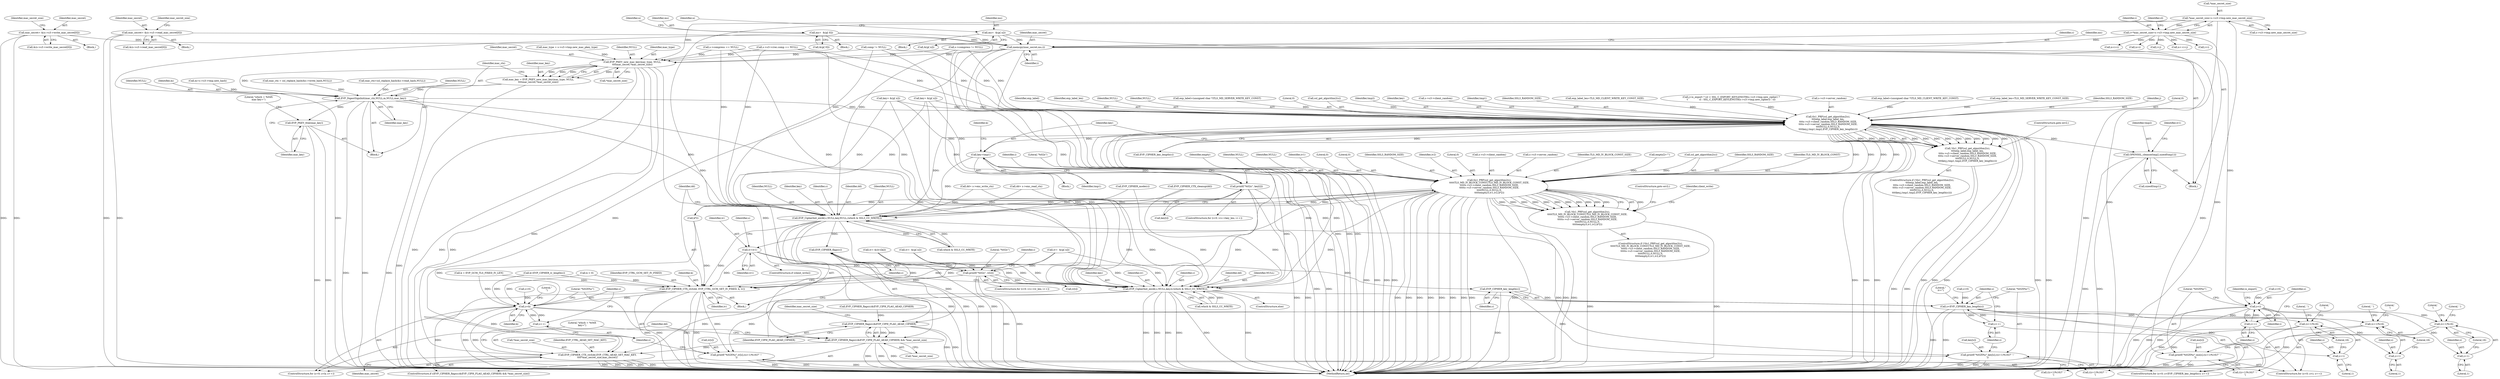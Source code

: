 digraph "0_openssl_34628967f1e65dc8f34e000f0f5518e21afbfc7b_0@API" {
"1000754" [label="(Call,memcpy(mac_secret,ms,i))"];
"1000554" [label="(Call,mac_secret= &(s->s3->write_mac_secret[0]))"];
"1000429" [label="(Call,mac_secret= &(s->s3->read_mac_secret[0]))"];
"1000648" [label="(Call,ms=  &(p[ 0]))"];
"1000697" [label="(Call,ms=  &(p[ n]))"];
"1000585" [label="(Call,i=*mac_secret_size=s->s3->tmp.new_mac_secret_size)"];
"1000587" [label="(Call,*mac_secret_size=s->s3->tmp.new_mac_secret_size)"];
"1000767" [label="(Call,EVP_PKEY_new_mac_key(mac_type, NULL,\n\t\t\t\tmac_secret,*mac_secret_size))"];
"1000765" [label="(Call,mac_key = EVP_PKEY_new_mac_key(mac_type, NULL,\n\t\t\t\tmac_secret,*mac_secret_size))"];
"1000773" [label="(Call,EVP_DigestSignInit(mac_ctx,NULL,m,NULL,mac_key))"];
"1000779" [label="(Call,EVP_PKEY_free(mac_key))"];
"1000813" [label="(Call,tls1_PRF(ssl_get_algorithm2(s),\n\t\t\t\texp_label,exp_label_len,\n\t\t\t\ts->s3->client_random,SSL3_RANDOM_SIZE,\n\t\t\t\ts->s3->server_random,SSL3_RANDOM_SIZE,\n\t\t\t\tNULL,0,NULL,0,\n\t\t\t\tkey,j,tmp1,tmp2,EVP_CIPHER_key_length(c)))"];
"1000812" [label="(Call,!tls1_PRF(ssl_get_algorithm2(s),\n\t\t\t\texp_label,exp_label_len,\n\t\t\t\ts->s3->client_random,SSL3_RANDOM_SIZE,\n\t\t\t\ts->s3->server_random,SSL3_RANDOM_SIZE,\n\t\t\t\tNULL,0,NULL,0,\n\t\t\t\tkey,j,tmp1,tmp2,EVP_CIPHER_key_length(c)))"];
"1000841" [label="(Call,key=tmp1)"];
"1000916" [label="(Call,printf(\"%02x\", key[i]))"];
"1000949" [label="(Call,EVP_CipherInit_ex(dd,c,NULL,key,NULL,(which & SSL3_CC_WRITE)))"];
"1000958" [label="(Call,EVP_CIPHER_CTX_ctrl(dd, EVP_CTRL_GCM_SET_IV_FIXED, k, iv))"];
"1000981" [label="(Call,EVP_CIPHER_CTX_ctrl(dd,EVP_CTRL_AEAD_SET_MAC_KEY,\n\t\t\t\t*mac_secret_size,mac_secret))"];
"1001023" [label="(Call,z<k)"];
"1001026" [label="(Call,z++)"];
"1001034" [label="(Call,(z+1)%16)"];
"1001035" [label="(Call,z+1)"];
"1001028" [label="(Call,printf(\"%02X%c\",iv[z],((z+1)%16)?' ':'\n'))"];
"1000976" [label="(Call,EVP_CIPHER_flags(c))"];
"1000975" [label="(Call,EVP_CIPHER_flags(c)&EVP_CIPH_FLAG_AEAD_CIPHER)"];
"1000974" [label="(Call,(EVP_CIPHER_flags(c)&EVP_CIPH_FLAG_AEAD_CIPHER) && *mac_secret_size)"];
"1000998" [label="(Call,EVP_CIPHER_key_length(c))"];
"1000996" [label="(Call,z<EVP_CIPHER_key_length(c))"];
"1001000" [label="(Call,z++)"];
"1001008" [label="(Call,(z+1)%16)"];
"1001009" [label="(Call,z+1)"];
"1001002" [label="(Call,printf(\"%02X%c\",key[z],((z+1)%16)?' ':'\n'))"];
"1000964" [label="(Call,EVP_CipherInit_ex(dd,c,NULL,key,iv,(which & SSL3_CC_WRITE)))"];
"1000851" [label="(Call,tls1_PRF(ssl_get_algorithm2(s),\n\t\t\t\t\tTLS_MD_IV_BLOCK_CONST,TLS_MD_IV_BLOCK_CONST_SIZE,\n\t\t\t\t\ts->s3->client_random,SSL3_RANDOM_SIZE,\n\t\t\t\t\ts->s3->server_random,SSL3_RANDOM_SIZE,\n\t\t\t\t\tNULL,0,NULL,0,\n\t\t\t\t\tempty,0,iv1,iv2,k*2))"];
"1000850" [label="(Call,!tls1_PRF(ssl_get_algorithm2(s),\n\t\t\t\t\tTLS_MD_IV_BLOCK_CONST,TLS_MD_IV_BLOCK_CONST_SIZE,\n\t\t\t\t\ts->s3->client_random,SSL3_RANDOM_SIZE,\n\t\t\t\t\ts->s3->server_random,SSL3_RANDOM_SIZE,\n\t\t\t\t\tNULL,0,NULL,0,\n\t\t\t\t\tempty,0,iv1,iv2,k*2))"];
"1000882" [label="(Call,iv=iv1)"];
"1000936" [label="(Call,printf(\"%02x\", iv[i]))"];
"1001047" [label="(Call,OPENSSL_cleanse(tmp2,sizeof(tmp1)))"];
"1000790" [label="(Call,z<i)"];
"1000793" [label="(Call,z++)"];
"1000801" [label="(Call,(z+1)%16)"];
"1000802" [label="(Call,z+1)"];
"1000795" [label="(Call,printf(\"%02X%c\",ms[z],((z+1)%16)?' ':'\n'))"];
"1001008" [label="(Call,(z+1)%16)"];
"1000705" [label="(Call,i+j)"];
"1000797" [label="(Call,ms[z])"];
"1001020" [label="(Call,z=0)"];
"1000830" [label="(Identifier,NULL)"];
"1000841" [label="(Call,key=tmp1)"];
"1000810" [label="(Block,)"];
"1000868" [label="(Identifier,NULL)"];
"1000764" [label="(Block,)"];
"1001049" [label="(Call,sizeof(tmp1))"];
"1000498" [label="(Call,dd= s->enc_write_ctx)"];
"1000948" [label="(Block,)"];
"1000952" [label="(Identifier,NULL)"];
"1000585" [label="(Call,i=*mac_secret_size=s->s3->tmp.new_mac_secret_size)"];
"1000874" [label="(Identifier,iv1)"];
"1000895" [label="(Identifier,s)"];
"1000762" [label="(Identifier,c)"];
"1000769" [label="(Identifier,NULL)"];
"1000845" [label="(Call,k > 0)"];
"1000809" [label="(Identifier,is_export)"];
"1000756" [label="(Identifier,ms)"];
"1000554" [label="(Call,mac_secret= &(s->s3->write_mac_secret[0]))"];
"1001034" [label="(Call,(z+1)%16)"];
"1001033" [label="(Call,((z+1)%16)?' ':'\n')"];
"1000728" [label="(Call,exp_label=(unsigned char *)TLS_MD_SERVER_WRITE_KEY_CONST)"];
"1000659" [label="(Call,key= &(p[ n]))"];
"1000851" [label="(Call,tls1_PRF(ssl_get_algorithm2(s),\n\t\t\t\t\tTLS_MD_IV_BLOCK_CONST,TLS_MD_IV_BLOCK_CONST_SIZE,\n\t\t\t\t\ts->s3->client_random,SSL3_RANDOM_SIZE,\n\t\t\t\t\ts->s3->server_random,SSL3_RANDOM_SIZE,\n\t\t\t\t\tNULL,0,NULL,0,\n\t\t\t\t\tempty,0,iv1,iv2,k*2))"];
"1001013" [label="(Literal,' ')"];
"1001004" [label="(Call,key[z])"];
"1001037" [label="(Literal,1)"];
"1001040" [label="(Literal,'\n')"];
"1000833" [label="(Literal,0)"];
"1000980" [label="(Identifier,mac_secret_size)"];
"1000331" [label="(Call,mac_ctx=ssl_replace_hash(&s->read_hash,NULL))"];
"1000966" [label="(Identifier,c)"];
"1000964" [label="(Call,EVP_CipherInit_ex(dd,c,NULL,key,iv,(which & SSL3_CC_WRITE)))"];
"1000963" [label="(ControlStructure,else)"];
"1000814" [label="(Call,ssl_get_algorithm2(s))"];
"1000767" [label="(Call,EVP_PKEY_new_mac_key(mac_type, NULL,\n\t\t\t\tmac_secret,*mac_secret_size))"];
"1000873" [label="(Literal,0)"];
"1000794" [label="(Identifier,z)"];
"1000849" [label="(ControlStructure,if (!tls1_PRF(ssl_get_algorithm2(s),\n\t\t\t\t\tTLS_MD_IV_BLOCK_CONST,TLS_MD_IV_BLOCK_CONST_SIZE,\n\t\t\t\t\ts->s3->client_random,SSL3_RANDOM_SIZE,\n\t\t\t\t\ts->s3->server_random,SSL3_RANDOM_SIZE,\n\t\t\t\t\tNULL,0,NULL,0,\n\t\t\t\t\tempty,0,iv1,iv2,k*2)))"];
"1000905" [label="(ControlStructure,for (i=0; i<c->key_len; i++))"];
"1000787" [label="(Call,z=0)"];
"1001000" [label="(Call,z++)"];
"1000869" [label="(Literal,0)"];
"1000951" [label="(Identifier,c)"];
"1000771" [label="(Call,*mac_secret_size)"];
"1000958" [label="(Call,EVP_CIPHER_CTX_ctrl(dd, EVP_CTRL_GCM_SET_IV_FIXED, k, iv))"];
"1000768" [label="(Identifier,mac_type)"];
"1000867" [label="(Identifier,SSL3_RANDOM_SIZE)"];
"1000886" [label="(Call,iv= &(iv1[k]))"];
"1000973" [label="(ControlStructure,if ((EVP_CIPHER_flags(c)&EVP_CIPH_FLAG_AEAD_CIPHER) && *mac_secret_size))"];
"1000777" [label="(Identifier,NULL)"];
"1000875" [label="(Identifier,iv2)"];
"1000883" [label="(Identifier,iv)"];
"1000760" [label="(Call,EVP_CIPHER_flags(c)&EVP_CIPH_FLAG_AEAD_CIPHER)"];
"1000356" [label="(Call,comp != NULL)"];
"1000800" [label="(Call,((z+1)%16)?' ':'\n')"];
"1000936" [label="(Call,printf(\"%02x\", iv[i]))"];
"1000804" [label="(Literal,1)"];
"1000882" [label="(Call,iv=iv1)"];
"1000997" [label="(Identifier,z)"];
"1000837" [label="(Identifier,tmp2)"];
"1000915" [label="(Identifier,i)"];
"1001023" [label="(Call,z<k)"];
"1000871" [label="(Literal,0)"];
"1000773" [label="(Call,EVP_DigestSignInit(mac_ctx,NULL,m,NULL,mac_key))"];
"1000755" [label="(Identifier,mac_secret)"];
"1001011" [label="(Literal,1)"];
"1000834" [label="(Identifier,key)"];
"1001026" [label="(Call,z++)"];
"1001019" [label="(ControlStructure,for (z=0; z<k; z++))"];
"1000846" [label="(Identifier,k)"];
"1000635" [label="(Call,k=EVP_CIPHER_iv_length(c))"];
"1000757" [label="(Identifier,i)"];
"1000959" [label="(Identifier,dd)"];
"1000962" [label="(Identifier,iv)"];
"1000925" [label="(ControlStructure,for (i=0; i<c->iv_len; i++))"];
"1000992" [label="(ControlStructure,for (z=0; z<EVP_CIPHER_key_length(c); z++))"];
"1000649" [label="(Identifier,ms)"];
"1001016" [label="(Literal,\"\niv=\")"];
"1000790" [label="(Call,z<i)"];
"1000703" [label="(Call,n+=i+j)"];
"1001002" [label="(Call,printf(\"%02X%c\",key[z],((z+1)%16)?' ':'\n'))"];
"1000766" [label="(Identifier,mac_key)"];
"1000805" [label="(Literal,16)"];
"1000918" [label="(Call,key[i])"];
"1000917" [label="(Literal,\"%02x\")"];
"1000555" [label="(Identifier,mac_secret)"];
"1000429" [label="(Call,mac_secret= &(s->s3->read_mac_secret[0]))"];
"1000986" [label="(Identifier,mac_secret)"];
"1000440" [label="(Identifier,mac_secret_size)"];
"1000650" [label="(Call,&(p[ 0]))"];
"1000981" [label="(Call,EVP_CIPHER_CTX_ctrl(dd,EVP_CTRL_AEAD_SET_MAC_KEY,\n\t\t\t\t*mac_secret_size,mac_secret))"];
"1000982" [label="(Identifier,dd)"];
"1000818" [label="(Call,s->s3->client_random)"];
"1000770" [label="(Identifier,mac_secret)"];
"1001048" [label="(Identifier,tmp2)"];
"1001001" [label="(Identifier,z)"];
"1000774" [label="(Identifier,mac_ctx)"];
"1000813" [label="(Call,tls1_PRF(ssl_get_algorithm2(s),\n\t\t\t\texp_label,exp_label_len,\n\t\t\t\ts->s3->client_random,SSL3_RANDOM_SIZE,\n\t\t\t\ts->s3->server_random,SSL3_RANDOM_SIZE,\n\t\t\t\tNULL,0,NULL,0,\n\t\t\t\tkey,j,tmp1,tmp2,EVP_CIPHER_key_length(c)))"];
"1000430" [label="(Identifier,mac_secret)"];
"1000590" [label="(Call,s->s3->tmp.new_mac_secret_size)"];
"1000836" [label="(Identifier,tmp1)"];
"1000961" [label="(Identifier,k)"];
"1000829" [label="(Identifier,SSL3_RANDOM_SIZE)"];
"1001028" [label="(Call,printf(\"%02X%c\",iv[z],((z+1)%16)?' ':'\n'))"];
"1000998" [label="(Call,EVP_CIPHER_key_length(c))"];
"1001047" [label="(Call,OPENSSL_cleanse(tmp2,sizeof(tmp1)))"];
"1000970" [label="(Call,which & SSL3_CC_WRITE)"];
"1001014" [label="(Literal,'\n')"];
"1000708" [label="(Call,key= &(p[ n]))"];
"1000945" [label="(Call,EVP_CIPHER_mode(c))"];
"1000988" [label="(Literal,\"which = %04X\nkey=\")"];
"1001036" [label="(Identifier,z)"];
"1000779" [label="(Call,EVP_PKEY_free(mac_key))"];
"1000786" [label="(ControlStructure,for (z=0; z<i; z++))"];
"1000793" [label="(Call,z++)"];
"1000984" [label="(Call,*mac_secret_size)"];
"1000978" [label="(Identifier,EVP_CIPH_FLAG_AEAD_CIPHER)"];
"1000698" [label="(Identifier,ms)"];
"1000879" [label="(ControlStructure,goto err2;)"];
"1000843" [label="(Identifier,tmp1)"];
"1001029" [label="(Literal,\"%02X%c\")"];
"1000782" [label="(Literal,\"which = %04X\nmac key=\")"];
"1001007" [label="(Call,((z+1)%16)?' ':'\n')"];
"1000686" [label="(Call,exp_label_len=TLS_MD_CLIENT_WRITE_KEY_CONST_SIZE)"];
"1000880" [label="(ControlStructure,if (client_write))"];
"1000954" [label="(Identifier,NULL)"];
"1000601" [label="(Call,j=is_export ? (cl < SSL_C_EXPORT_KEYLENGTH(s->s3->tmp.new_cipher) ?\n\t               cl : SSL_C_EXPORT_KEYLENGTH(s->s3->tmp.new_cipher)) : cl)"];
"1000174" [label="(Call,mac_type = s->s3->tmp.new_mac_pkey_type)"];
"1001024" [label="(Identifier,z)"];
"1000881" [label="(Identifier,client_write)"];
"1000884" [label="(Identifier,iv1)"];
"1000587" [label="(Call,*mac_secret_size=s->s3->tmp.new_mac_secret_size)"];
"1001003" [label="(Literal,\"%02X%c\")"];
"1000693" [label="(Block,)"];
"1000775" [label="(Identifier,NULL)"];
"1000842" [label="(Identifier,key)"];
"1001012" [label="(Literal,16)"];
"1000955" [label="(Call,which & SSL3_CC_WRITE)"];
"1000647" [label="(Block,)"];
"1000965" [label="(Identifier,dd)"];
"1000565" [label="(Identifier,mac_secret_size)"];
"1000588" [label="(Call,*mac_secret_size)"];
"1000856" [label="(Call,s->s3->client_random)"];
"1000862" [label="(Call,s->s3->server_random)"];
"1000967" [label="(Identifier,NULL)"];
"1000776" [label="(Identifier,m)"];
"1000512" [label="(Call,s->compress != NULL)"];
"1000824" [label="(Call,s->s3->server_random)"];
"1000704" [label="(Identifier,n)"];
"1000656" [label="(Call,i+i)"];
"1001010" [label="(Identifier,z)"];
"1001052" [label="(Identifier,iv1)"];
"1000803" [label="(Identifier,z)"];
"1001038" [label="(Literal,16)"];
"1000326" [label="(Call,dd= s->enc_read_ctx)"];
"1000975" [label="(Call,EVP_CIPHER_flags(c)&EVP_CIPH_FLAG_AEAD_CIPHER)"];
"1000802" [label="(Call,z+1)"];
"1000719" [label="(Call,iv=  &(p[ n]))"];
"1000631" [label="(Call,k = EVP_GCM_TLS_FIXED_IV_LEN)"];
"1000801" [label="(Call,(z+1)%16)"];
"1000778" [label="(Identifier,mac_key)"];
"1000968" [label="(Identifier,key)"];
"1000876" [label="(Call,k*2)"];
"1000556" [label="(Call,&(s->s3->write_mac_secret[0]))"];
"1000431" [label="(Call,&(s->s3->read_mac_secret[0]))"];
"1000681" [label="(Call,exp_label=(unsigned char *)TLS_MD_CLIENT_WRITE_KEY_CONST)"];
"1000733" [label="(Call,exp_label_len=TLS_MD_SERVER_WRITE_KEY_CONST_SIZE)"];
"1000993" [label="(Call,z=0)"];
"1000807" [label="(Literal,'\n')"];
"1000697" [label="(Call,ms=  &(p[ n]))"];
"1001042" [label="(Literal,\"\n\")"];
"1000999" [label="(Identifier,c)"];
"1001068" [label="(MethodReturn,int)"];
"1000165" [label="(Call,m=s->s3->tmp.new_hash)"];
"1000976" [label="(Call,EVP_CIPHER_flags(c))"];
"1001035" [label="(Call,z+1)"];
"1000979" [label="(Call,*mac_secret_size)"];
"1000855" [label="(Identifier,TLS_MD_IV_BLOCK_CONST_SIZE)"];
"1000655" [label="(Identifier,n)"];
"1000276" [label="(Block,)"];
"1000953" [label="(Identifier,key)"];
"1000823" [label="(Identifier,SSL3_RANDOM_SIZE)"];
"1000648" [label="(Call,ms=  &(p[ 0]))"];
"1001027" [label="(Identifier,z)"];
"1000850" [label="(Call,!tls1_PRF(ssl_get_algorithm2(s),\n\t\t\t\t\tTLS_MD_IV_BLOCK_CONST,TLS_MD_IV_BLOCK_CONST_SIZE,\n\t\t\t\t\ts->s3->client_random,SSL3_RANDOM_SIZE,\n\t\t\t\t\ts->s3->server_random,SSL3_RANDOM_SIZE,\n\t\t\t\t\tNULL,0,NULL,0,\n\t\t\t\t\tempty,0,iv1,iv2,k*2))"];
"1001039" [label="(Literal,' ')"];
"1000949" [label="(Call,EVP_CipherInit_ex(dd,c,NULL,key,NULL,(which & SSL3_CC_WRITE)))"];
"1000586" [label="(Identifier,i)"];
"1000835" [label="(Identifier,j)"];
"1000113" [label="(Call,empty[]=\"\")"];
"1000937" [label="(Literal,\"%02x\")"];
"1000598" [label="(Identifier,cl)"];
"1000831" [label="(Literal,0)"];
"1001025" [label="(Identifier,k)"];
"1000852" [label="(Call,ssl_get_algorithm2(s))"];
"1000861" [label="(Identifier,SSL3_RANDOM_SIZE)"];
"1000854" [label="(Identifier,TLS_MD_IV_BLOCK_CONST)"];
"1000111" [label="(Block,)"];
"1000448" [label="(Block,)"];
"1000938" [label="(Call,iv[i])"];
"1000654" [label="(Call,n=i+i)"];
"1000960" [label="(Identifier,EVP_CTRL_GCM_SET_IV_FIXED)"];
"1000996" [label="(Call,z<EVP_CIPHER_key_length(c))"];
"1000527" [label="(Call,s->compress == NULL)"];
"1000838" [label="(Call,EVP_CIPHER_key_length(c))"];
"1000795" [label="(Call,printf(\"%02X%c\",ms[z],((z+1)%16)?' ':'\n'))"];
"1000754" [label="(Call,memcpy(mac_secret,ms,i))"];
"1000765" [label="(Call,mac_key = EVP_PKEY_new_mac_key(mac_type, NULL,\n\t\t\t\tmac_secret,*mac_secret_size))"];
"1000983" [label="(Identifier,EVP_CTRL_AEAD_SET_MAC_KEY)"];
"1001009" [label="(Call,z+1)"];
"1000969" [label="(Identifier,iv)"];
"1000796" [label="(Literal,\"%02X%c\")"];
"1000780" [label="(Identifier,mac_key)"];
"1000811" [label="(ControlStructure,if (!tls1_PRF(ssl_get_algorithm2(s),\n\t\t\t\texp_label,exp_label_len,\n\t\t\t\ts->s3->client_random,SSL3_RANDOM_SIZE,\n\t\t\t\ts->s3->server_random,SSL3_RANDOM_SIZE,\n\t\t\t\tNULL,0,NULL,0,\n\t\t\t\tkey,j,tmp1,tmp2,EVP_CIPHER_key_length(c))))"];
"1000916" [label="(Call,printf(\"%02x\", key[i]))"];
"1001030" [label="(Call,iv[z])"];
"1000816" [label="(Identifier,exp_label)"];
"1000792" [label="(Identifier,i)"];
"1000503" [label="(Call,mac_ctx = ssl_replace_hash(&s->write_hash,NULL))"];
"1000977" [label="(Identifier,c)"];
"1000670" [label="(Call,iv=  &(p[ n]))"];
"1000817" [label="(Identifier,exp_label_len)"];
"1000840" [label="(ControlStructure,goto err2;)"];
"1000402" [label="(Call,s->s3->rrec.comp == NULL)"];
"1000574" [label="(Call,EVP_CIPHER_CTX_cleanup(dd))"];
"1000872" [label="(Identifier,empty)"];
"1000950" [label="(Identifier,dd)"];
"1000694" [label="(Call,n=i)"];
"1000791" [label="(Identifier,z)"];
"1000935" [label="(Identifier,i)"];
"1000699" [label="(Call,&(p[ n]))"];
"1000812" [label="(Call,!tls1_PRF(ssl_get_algorithm2(s),\n\t\t\t\texp_label,exp_label_len,\n\t\t\t\ts->s3->client_random,SSL3_RANDOM_SIZE,\n\t\t\t\ts->s3->server_random,SSL3_RANDOM_SIZE,\n\t\t\t\tNULL,0,NULL,0,\n\t\t\t\tkey,j,tmp1,tmp2,EVP_CIPHER_key_length(c)))"];
"1000806" [label="(Literal,' ')"];
"1000870" [label="(Identifier,NULL)"];
"1000974" [label="(Call,(EVP_CIPHER_flags(c)&EVP_CIPH_FLAG_AEAD_CIPHER) && *mac_secret_size)"];
"1000832" [label="(Identifier,NULL)"];
"1000754" -> "1000111"  [label="AST: "];
"1000754" -> "1000757"  [label="CFG: "];
"1000755" -> "1000754"  [label="AST: "];
"1000756" -> "1000754"  [label="AST: "];
"1000757" -> "1000754"  [label="AST: "];
"1000762" -> "1000754"  [label="CFG: "];
"1000754" -> "1001068"  [label="DDG: "];
"1000754" -> "1001068"  [label="DDG: "];
"1000754" -> "1001068"  [label="DDG: "];
"1000554" -> "1000754"  [label="DDG: "];
"1000429" -> "1000754"  [label="DDG: "];
"1000648" -> "1000754"  [label="DDG: "];
"1000697" -> "1000754"  [label="DDG: "];
"1000585" -> "1000754"  [label="DDG: "];
"1000754" -> "1000767"  [label="DDG: "];
"1000754" -> "1000790"  [label="DDG: "];
"1000754" -> "1000795"  [label="DDG: "];
"1000754" -> "1000981"  [label="DDG: "];
"1000554" -> "1000448"  [label="AST: "];
"1000554" -> "1000556"  [label="CFG: "];
"1000555" -> "1000554"  [label="AST: "];
"1000556" -> "1000554"  [label="AST: "];
"1000565" -> "1000554"  [label="CFG: "];
"1000554" -> "1001068"  [label="DDG: "];
"1000554" -> "1001068"  [label="DDG: "];
"1000429" -> "1000276"  [label="AST: "];
"1000429" -> "1000431"  [label="CFG: "];
"1000430" -> "1000429"  [label="AST: "];
"1000431" -> "1000429"  [label="AST: "];
"1000440" -> "1000429"  [label="CFG: "];
"1000429" -> "1001068"  [label="DDG: "];
"1000429" -> "1001068"  [label="DDG: "];
"1000648" -> "1000647"  [label="AST: "];
"1000648" -> "1000650"  [label="CFG: "];
"1000649" -> "1000648"  [label="AST: "];
"1000650" -> "1000648"  [label="AST: "];
"1000655" -> "1000648"  [label="CFG: "];
"1000648" -> "1001068"  [label="DDG: "];
"1000648" -> "1001068"  [label="DDG: "];
"1000697" -> "1000693"  [label="AST: "];
"1000697" -> "1000699"  [label="CFG: "];
"1000698" -> "1000697"  [label="AST: "];
"1000699" -> "1000697"  [label="AST: "];
"1000704" -> "1000697"  [label="CFG: "];
"1000697" -> "1001068"  [label="DDG: "];
"1000585" -> "1000111"  [label="AST: "];
"1000585" -> "1000587"  [label="CFG: "];
"1000586" -> "1000585"  [label="AST: "];
"1000587" -> "1000585"  [label="AST: "];
"1000598" -> "1000585"  [label="CFG: "];
"1000587" -> "1000585"  [label="DDG: "];
"1000585" -> "1000654"  [label="DDG: "];
"1000585" -> "1000656"  [label="DDG: "];
"1000585" -> "1000694"  [label="DDG: "];
"1000585" -> "1000703"  [label="DDG: "];
"1000585" -> "1000705"  [label="DDG: "];
"1000587" -> "1000590"  [label="CFG: "];
"1000588" -> "1000587"  [label="AST: "];
"1000590" -> "1000587"  [label="AST: "];
"1000587" -> "1001068"  [label="DDG: "];
"1000587" -> "1001068"  [label="DDG: "];
"1000587" -> "1000767"  [label="DDG: "];
"1000587" -> "1000974"  [label="DDG: "];
"1000767" -> "1000765"  [label="AST: "];
"1000767" -> "1000771"  [label="CFG: "];
"1000768" -> "1000767"  [label="AST: "];
"1000769" -> "1000767"  [label="AST: "];
"1000770" -> "1000767"  [label="AST: "];
"1000771" -> "1000767"  [label="AST: "];
"1000765" -> "1000767"  [label="CFG: "];
"1000767" -> "1001068"  [label="DDG: "];
"1000767" -> "1001068"  [label="DDG: "];
"1000767" -> "1001068"  [label="DDG: "];
"1000767" -> "1000765"  [label="DDG: "];
"1000767" -> "1000765"  [label="DDG: "];
"1000767" -> "1000765"  [label="DDG: "];
"1000767" -> "1000765"  [label="DDG: "];
"1000174" -> "1000767"  [label="DDG: "];
"1000527" -> "1000767"  [label="DDG: "];
"1000512" -> "1000767"  [label="DDG: "];
"1000356" -> "1000767"  [label="DDG: "];
"1000402" -> "1000767"  [label="DDG: "];
"1000767" -> "1000773"  [label="DDG: "];
"1000767" -> "1000974"  [label="DDG: "];
"1000767" -> "1000981"  [label="DDG: "];
"1000765" -> "1000764"  [label="AST: "];
"1000766" -> "1000765"  [label="AST: "];
"1000774" -> "1000765"  [label="CFG: "];
"1000765" -> "1001068"  [label="DDG: "];
"1000765" -> "1000773"  [label="DDG: "];
"1000773" -> "1000764"  [label="AST: "];
"1000773" -> "1000778"  [label="CFG: "];
"1000774" -> "1000773"  [label="AST: "];
"1000775" -> "1000773"  [label="AST: "];
"1000776" -> "1000773"  [label="AST: "];
"1000777" -> "1000773"  [label="AST: "];
"1000778" -> "1000773"  [label="AST: "];
"1000780" -> "1000773"  [label="CFG: "];
"1000773" -> "1001068"  [label="DDG: "];
"1000773" -> "1001068"  [label="DDG: "];
"1000773" -> "1001068"  [label="DDG: "];
"1000331" -> "1000773"  [label="DDG: "];
"1000503" -> "1000773"  [label="DDG: "];
"1000165" -> "1000773"  [label="DDG: "];
"1000773" -> "1000779"  [label="DDG: "];
"1000773" -> "1000813"  [label="DDG: "];
"1000773" -> "1000949"  [label="DDG: "];
"1000773" -> "1000964"  [label="DDG: "];
"1000779" -> "1000764"  [label="AST: "];
"1000779" -> "1000780"  [label="CFG: "];
"1000780" -> "1000779"  [label="AST: "];
"1000782" -> "1000779"  [label="CFG: "];
"1000779" -> "1001068"  [label="DDG: "];
"1000779" -> "1001068"  [label="DDG: "];
"1000813" -> "1000812"  [label="AST: "];
"1000813" -> "1000838"  [label="CFG: "];
"1000814" -> "1000813"  [label="AST: "];
"1000816" -> "1000813"  [label="AST: "];
"1000817" -> "1000813"  [label="AST: "];
"1000818" -> "1000813"  [label="AST: "];
"1000823" -> "1000813"  [label="AST: "];
"1000824" -> "1000813"  [label="AST: "];
"1000829" -> "1000813"  [label="AST: "];
"1000830" -> "1000813"  [label="AST: "];
"1000831" -> "1000813"  [label="AST: "];
"1000832" -> "1000813"  [label="AST: "];
"1000833" -> "1000813"  [label="AST: "];
"1000834" -> "1000813"  [label="AST: "];
"1000835" -> "1000813"  [label="AST: "];
"1000836" -> "1000813"  [label="AST: "];
"1000837" -> "1000813"  [label="AST: "];
"1000838" -> "1000813"  [label="AST: "];
"1000812" -> "1000813"  [label="CFG: "];
"1000813" -> "1001068"  [label="DDG: "];
"1000813" -> "1001068"  [label="DDG: "];
"1000813" -> "1001068"  [label="DDG: "];
"1000813" -> "1001068"  [label="DDG: "];
"1000813" -> "1001068"  [label="DDG: "];
"1000813" -> "1001068"  [label="DDG: "];
"1000813" -> "1001068"  [label="DDG: "];
"1000813" -> "1001068"  [label="DDG: "];
"1000813" -> "1001068"  [label="DDG: "];
"1000813" -> "1001068"  [label="DDG: "];
"1000813" -> "1001068"  [label="DDG: "];
"1000813" -> "1001068"  [label="DDG: "];
"1000813" -> "1000812"  [label="DDG: "];
"1000813" -> "1000812"  [label="DDG: "];
"1000813" -> "1000812"  [label="DDG: "];
"1000813" -> "1000812"  [label="DDG: "];
"1000813" -> "1000812"  [label="DDG: "];
"1000813" -> "1000812"  [label="DDG: "];
"1000813" -> "1000812"  [label="DDG: "];
"1000813" -> "1000812"  [label="DDG: "];
"1000813" -> "1000812"  [label="DDG: "];
"1000813" -> "1000812"  [label="DDG: "];
"1000813" -> "1000812"  [label="DDG: "];
"1000813" -> "1000812"  [label="DDG: "];
"1000813" -> "1000812"  [label="DDG: "];
"1000814" -> "1000813"  [label="DDG: "];
"1000681" -> "1000813"  [label="DDG: "];
"1000728" -> "1000813"  [label="DDG: "];
"1000733" -> "1000813"  [label="DDG: "];
"1000686" -> "1000813"  [label="DDG: "];
"1000527" -> "1000813"  [label="DDG: "];
"1000512" -> "1000813"  [label="DDG: "];
"1000356" -> "1000813"  [label="DDG: "];
"1000402" -> "1000813"  [label="DDG: "];
"1000708" -> "1000813"  [label="DDG: "];
"1000659" -> "1000813"  [label="DDG: "];
"1000601" -> "1000813"  [label="DDG: "];
"1000838" -> "1000813"  [label="DDG: "];
"1000813" -> "1000841"  [label="DDG: "];
"1000813" -> "1000851"  [label="DDG: "];
"1000813" -> "1000851"  [label="DDG: "];
"1000813" -> "1000851"  [label="DDG: "];
"1000813" -> "1000851"  [label="DDG: "];
"1000813" -> "1000949"  [label="DDG: "];
"1000813" -> "1000964"  [label="DDG: "];
"1000813" -> "1001047"  [label="DDG: "];
"1000812" -> "1000811"  [label="AST: "];
"1000840" -> "1000812"  [label="CFG: "];
"1000842" -> "1000812"  [label="CFG: "];
"1000812" -> "1001068"  [label="DDG: "];
"1000812" -> "1001068"  [label="DDG: "];
"1000841" -> "1000810"  [label="AST: "];
"1000841" -> "1000843"  [label="CFG: "];
"1000842" -> "1000841"  [label="AST: "];
"1000843" -> "1000841"  [label="AST: "];
"1000846" -> "1000841"  [label="CFG: "];
"1000841" -> "1001068"  [label="DDG: "];
"1000841" -> "1001068"  [label="DDG: "];
"1000841" -> "1000916"  [label="DDG: "];
"1000841" -> "1000949"  [label="DDG: "];
"1000841" -> "1000964"  [label="DDG: "];
"1000916" -> "1000905"  [label="AST: "];
"1000916" -> "1000918"  [label="CFG: "];
"1000917" -> "1000916"  [label="AST: "];
"1000918" -> "1000916"  [label="AST: "];
"1000915" -> "1000916"  [label="CFG: "];
"1000916" -> "1001068"  [label="DDG: "];
"1000916" -> "1001068"  [label="DDG: "];
"1000708" -> "1000916"  [label="DDG: "];
"1000659" -> "1000916"  [label="DDG: "];
"1000916" -> "1000949"  [label="DDG: "];
"1000916" -> "1000964"  [label="DDG: "];
"1000949" -> "1000948"  [label="AST: "];
"1000949" -> "1000955"  [label="CFG: "];
"1000950" -> "1000949"  [label="AST: "];
"1000951" -> "1000949"  [label="AST: "];
"1000952" -> "1000949"  [label="AST: "];
"1000953" -> "1000949"  [label="AST: "];
"1000954" -> "1000949"  [label="AST: "];
"1000955" -> "1000949"  [label="AST: "];
"1000959" -> "1000949"  [label="CFG: "];
"1000949" -> "1001068"  [label="DDG: "];
"1000949" -> "1001068"  [label="DDG: "];
"1000949" -> "1001068"  [label="DDG: "];
"1000949" -> "1001068"  [label="DDG: "];
"1000574" -> "1000949"  [label="DDG: "];
"1000498" -> "1000949"  [label="DDG: "];
"1000326" -> "1000949"  [label="DDG: "];
"1000945" -> "1000949"  [label="DDG: "];
"1000851" -> "1000949"  [label="DDG: "];
"1000527" -> "1000949"  [label="DDG: "];
"1000512" -> "1000949"  [label="DDG: "];
"1000402" -> "1000949"  [label="DDG: "];
"1000356" -> "1000949"  [label="DDG: "];
"1000708" -> "1000949"  [label="DDG: "];
"1000659" -> "1000949"  [label="DDG: "];
"1000955" -> "1000949"  [label="DDG: "];
"1000955" -> "1000949"  [label="DDG: "];
"1000949" -> "1000958"  [label="DDG: "];
"1000949" -> "1000976"  [label="DDG: "];
"1000949" -> "1001002"  [label="DDG: "];
"1000958" -> "1000948"  [label="AST: "];
"1000958" -> "1000962"  [label="CFG: "];
"1000959" -> "1000958"  [label="AST: "];
"1000960" -> "1000958"  [label="AST: "];
"1000961" -> "1000958"  [label="AST: "];
"1000962" -> "1000958"  [label="AST: "];
"1000977" -> "1000958"  [label="CFG: "];
"1000958" -> "1001068"  [label="DDG: "];
"1000958" -> "1001068"  [label="DDG: "];
"1000958" -> "1001068"  [label="DDG: "];
"1000958" -> "1001068"  [label="DDG: "];
"1000845" -> "1000958"  [label="DDG: "];
"1000876" -> "1000958"  [label="DDG: "];
"1000631" -> "1000958"  [label="DDG: "];
"1000635" -> "1000958"  [label="DDG: "];
"1000882" -> "1000958"  [label="DDG: "];
"1000936" -> "1000958"  [label="DDG: "];
"1000886" -> "1000958"  [label="DDG: "];
"1000670" -> "1000958"  [label="DDG: "];
"1000719" -> "1000958"  [label="DDG: "];
"1000958" -> "1000981"  [label="DDG: "];
"1000958" -> "1001023"  [label="DDG: "];
"1000958" -> "1001028"  [label="DDG: "];
"1000981" -> "1000973"  [label="AST: "];
"1000981" -> "1000986"  [label="CFG: "];
"1000982" -> "1000981"  [label="AST: "];
"1000983" -> "1000981"  [label="AST: "];
"1000984" -> "1000981"  [label="AST: "];
"1000986" -> "1000981"  [label="AST: "];
"1000988" -> "1000981"  [label="CFG: "];
"1000981" -> "1001068"  [label="DDG: "];
"1000981" -> "1001068"  [label="DDG: "];
"1000981" -> "1001068"  [label="DDG: "];
"1000981" -> "1001068"  [label="DDG: "];
"1000981" -> "1001068"  [label="DDG: "];
"1000964" -> "1000981"  [label="DDG: "];
"1000974" -> "1000981"  [label="DDG: "];
"1001023" -> "1001019"  [label="AST: "];
"1001023" -> "1001025"  [label="CFG: "];
"1001024" -> "1001023"  [label="AST: "];
"1001025" -> "1001023"  [label="AST: "];
"1001029" -> "1001023"  [label="CFG: "];
"1001042" -> "1001023"  [label="CFG: "];
"1001023" -> "1001068"  [label="DDG: "];
"1001023" -> "1001068"  [label="DDG: "];
"1001023" -> "1001068"  [label="DDG: "];
"1001026" -> "1001023"  [label="DDG: "];
"1001020" -> "1001023"  [label="DDG: "];
"1000845" -> "1001023"  [label="DDG: "];
"1000876" -> "1001023"  [label="DDG: "];
"1000631" -> "1001023"  [label="DDG: "];
"1000635" -> "1001023"  [label="DDG: "];
"1001023" -> "1001026"  [label="DDG: "];
"1001023" -> "1001034"  [label="DDG: "];
"1001023" -> "1001035"  [label="DDG: "];
"1001026" -> "1001019"  [label="AST: "];
"1001026" -> "1001027"  [label="CFG: "];
"1001027" -> "1001026"  [label="AST: "];
"1001024" -> "1001026"  [label="CFG: "];
"1001034" -> "1001033"  [label="AST: "];
"1001034" -> "1001038"  [label="CFG: "];
"1001035" -> "1001034"  [label="AST: "];
"1001038" -> "1001034"  [label="AST: "];
"1001039" -> "1001034"  [label="CFG: "];
"1001040" -> "1001034"  [label="CFG: "];
"1001034" -> "1001068"  [label="DDG: "];
"1001035" -> "1001037"  [label="CFG: "];
"1001036" -> "1001035"  [label="AST: "];
"1001037" -> "1001035"  [label="AST: "];
"1001038" -> "1001035"  [label="CFG: "];
"1001028" -> "1001019"  [label="AST: "];
"1001028" -> "1001033"  [label="CFG: "];
"1001029" -> "1001028"  [label="AST: "];
"1001030" -> "1001028"  [label="AST: "];
"1001033" -> "1001028"  [label="AST: "];
"1001027" -> "1001028"  [label="CFG: "];
"1001028" -> "1001068"  [label="DDG: "];
"1001028" -> "1001068"  [label="DDG: "];
"1001028" -> "1001068"  [label="DDG: "];
"1000964" -> "1001028"  [label="DDG: "];
"1000976" -> "1000975"  [label="AST: "];
"1000976" -> "1000977"  [label="CFG: "];
"1000977" -> "1000976"  [label="AST: "];
"1000978" -> "1000976"  [label="CFG: "];
"1000976" -> "1000975"  [label="DDG: "];
"1000964" -> "1000976"  [label="DDG: "];
"1000976" -> "1000998"  [label="DDG: "];
"1000975" -> "1000974"  [label="AST: "];
"1000975" -> "1000978"  [label="CFG: "];
"1000978" -> "1000975"  [label="AST: "];
"1000980" -> "1000975"  [label="CFG: "];
"1000974" -> "1000975"  [label="CFG: "];
"1000975" -> "1001068"  [label="DDG: "];
"1000975" -> "1001068"  [label="DDG: "];
"1000975" -> "1000974"  [label="DDG: "];
"1000975" -> "1000974"  [label="DDG: "];
"1000760" -> "1000975"  [label="DDG: "];
"1000974" -> "1000973"  [label="AST: "];
"1000974" -> "1000979"  [label="CFG: "];
"1000979" -> "1000974"  [label="AST: "];
"1000982" -> "1000974"  [label="CFG: "];
"1000988" -> "1000974"  [label="CFG: "];
"1000974" -> "1001068"  [label="DDG: "];
"1000974" -> "1001068"  [label="DDG: "];
"1000974" -> "1001068"  [label="DDG: "];
"1000998" -> "1000996"  [label="AST: "];
"1000998" -> "1000999"  [label="CFG: "];
"1000999" -> "1000998"  [label="AST: "];
"1000996" -> "1000998"  [label="CFG: "];
"1000998" -> "1001068"  [label="DDG: "];
"1000998" -> "1000996"  [label="DDG: "];
"1000996" -> "1000992"  [label="AST: "];
"1000997" -> "1000996"  [label="AST: "];
"1001003" -> "1000996"  [label="CFG: "];
"1001016" -> "1000996"  [label="CFG: "];
"1000996" -> "1001068"  [label="DDG: "];
"1000996" -> "1001068"  [label="DDG: "];
"1001000" -> "1000996"  [label="DDG: "];
"1000993" -> "1000996"  [label="DDG: "];
"1000996" -> "1001000"  [label="DDG: "];
"1000996" -> "1001008"  [label="DDG: "];
"1000996" -> "1001009"  [label="DDG: "];
"1001000" -> "1000992"  [label="AST: "];
"1001000" -> "1001001"  [label="CFG: "];
"1001001" -> "1001000"  [label="AST: "];
"1000997" -> "1001000"  [label="CFG: "];
"1001008" -> "1001007"  [label="AST: "];
"1001008" -> "1001012"  [label="CFG: "];
"1001009" -> "1001008"  [label="AST: "];
"1001012" -> "1001008"  [label="AST: "];
"1001013" -> "1001008"  [label="CFG: "];
"1001014" -> "1001008"  [label="CFG: "];
"1001008" -> "1001068"  [label="DDG: "];
"1001009" -> "1001011"  [label="CFG: "];
"1001010" -> "1001009"  [label="AST: "];
"1001011" -> "1001009"  [label="AST: "];
"1001012" -> "1001009"  [label="CFG: "];
"1001002" -> "1000992"  [label="AST: "];
"1001002" -> "1001007"  [label="CFG: "];
"1001003" -> "1001002"  [label="AST: "];
"1001004" -> "1001002"  [label="AST: "];
"1001007" -> "1001002"  [label="AST: "];
"1001001" -> "1001002"  [label="CFG: "];
"1001002" -> "1001068"  [label="DDG: "];
"1001002" -> "1001068"  [label="DDG: "];
"1001002" -> "1001068"  [label="DDG: "];
"1000964" -> "1001002"  [label="DDG: "];
"1000964" -> "1000963"  [label="AST: "];
"1000964" -> "1000970"  [label="CFG: "];
"1000965" -> "1000964"  [label="AST: "];
"1000966" -> "1000964"  [label="AST: "];
"1000967" -> "1000964"  [label="AST: "];
"1000968" -> "1000964"  [label="AST: "];
"1000969" -> "1000964"  [label="AST: "];
"1000970" -> "1000964"  [label="AST: "];
"1000977" -> "1000964"  [label="CFG: "];
"1000964" -> "1001068"  [label="DDG: "];
"1000964" -> "1001068"  [label="DDG: "];
"1000964" -> "1001068"  [label="DDG: "];
"1000964" -> "1001068"  [label="DDG: "];
"1000964" -> "1001068"  [label="DDG: "];
"1000964" -> "1001068"  [label="DDG: "];
"1000574" -> "1000964"  [label="DDG: "];
"1000498" -> "1000964"  [label="DDG: "];
"1000326" -> "1000964"  [label="DDG: "];
"1000945" -> "1000964"  [label="DDG: "];
"1000851" -> "1000964"  [label="DDG: "];
"1000527" -> "1000964"  [label="DDG: "];
"1000512" -> "1000964"  [label="DDG: "];
"1000402" -> "1000964"  [label="DDG: "];
"1000356" -> "1000964"  [label="DDG: "];
"1000708" -> "1000964"  [label="DDG: "];
"1000659" -> "1000964"  [label="DDG: "];
"1000882" -> "1000964"  [label="DDG: "];
"1000936" -> "1000964"  [label="DDG: "];
"1000886" -> "1000964"  [label="DDG: "];
"1000670" -> "1000964"  [label="DDG: "];
"1000719" -> "1000964"  [label="DDG: "];
"1000970" -> "1000964"  [label="DDG: "];
"1000970" -> "1000964"  [label="DDG: "];
"1000851" -> "1000850"  [label="AST: "];
"1000851" -> "1000876"  [label="CFG: "];
"1000852" -> "1000851"  [label="AST: "];
"1000854" -> "1000851"  [label="AST: "];
"1000855" -> "1000851"  [label="AST: "];
"1000856" -> "1000851"  [label="AST: "];
"1000861" -> "1000851"  [label="AST: "];
"1000862" -> "1000851"  [label="AST: "];
"1000867" -> "1000851"  [label="AST: "];
"1000868" -> "1000851"  [label="AST: "];
"1000869" -> "1000851"  [label="AST: "];
"1000870" -> "1000851"  [label="AST: "];
"1000871" -> "1000851"  [label="AST: "];
"1000872" -> "1000851"  [label="AST: "];
"1000873" -> "1000851"  [label="AST: "];
"1000874" -> "1000851"  [label="AST: "];
"1000875" -> "1000851"  [label="AST: "];
"1000876" -> "1000851"  [label="AST: "];
"1000850" -> "1000851"  [label="CFG: "];
"1000851" -> "1001068"  [label="DDG: "];
"1000851" -> "1001068"  [label="DDG: "];
"1000851" -> "1001068"  [label="DDG: "];
"1000851" -> "1001068"  [label="DDG: "];
"1000851" -> "1001068"  [label="DDG: "];
"1000851" -> "1001068"  [label="DDG: "];
"1000851" -> "1001068"  [label="DDG: "];
"1000851" -> "1001068"  [label="DDG: "];
"1000851" -> "1001068"  [label="DDG: "];
"1000851" -> "1001068"  [label="DDG: "];
"1000851" -> "1001068"  [label="DDG: "];
"1000851" -> "1000850"  [label="DDG: "];
"1000851" -> "1000850"  [label="DDG: "];
"1000851" -> "1000850"  [label="DDG: "];
"1000851" -> "1000850"  [label="DDG: "];
"1000851" -> "1000850"  [label="DDG: "];
"1000851" -> "1000850"  [label="DDG: "];
"1000851" -> "1000850"  [label="DDG: "];
"1000851" -> "1000850"  [label="DDG: "];
"1000851" -> "1000850"  [label="DDG: "];
"1000851" -> "1000850"  [label="DDG: "];
"1000851" -> "1000850"  [label="DDG: "];
"1000851" -> "1000850"  [label="DDG: "];
"1000852" -> "1000851"  [label="DDG: "];
"1000113" -> "1000851"  [label="DDG: "];
"1000876" -> "1000851"  [label="DDG: "];
"1000876" -> "1000851"  [label="DDG: "];
"1000851" -> "1000882"  [label="DDG: "];
"1000850" -> "1000849"  [label="AST: "];
"1000879" -> "1000850"  [label="CFG: "];
"1000881" -> "1000850"  [label="CFG: "];
"1000850" -> "1001068"  [label="DDG: "];
"1000850" -> "1001068"  [label="DDG: "];
"1000882" -> "1000880"  [label="AST: "];
"1000882" -> "1000884"  [label="CFG: "];
"1000883" -> "1000882"  [label="AST: "];
"1000884" -> "1000882"  [label="AST: "];
"1000895" -> "1000882"  [label="CFG: "];
"1000882" -> "1000936"  [label="DDG: "];
"1000936" -> "1000925"  [label="AST: "];
"1000936" -> "1000938"  [label="CFG: "];
"1000937" -> "1000936"  [label="AST: "];
"1000938" -> "1000936"  [label="AST: "];
"1000935" -> "1000936"  [label="CFG: "];
"1000936" -> "1001068"  [label="DDG: "];
"1000936" -> "1001068"  [label="DDG: "];
"1000886" -> "1000936"  [label="DDG: "];
"1000670" -> "1000936"  [label="DDG: "];
"1000719" -> "1000936"  [label="DDG: "];
"1001047" -> "1000111"  [label="AST: "];
"1001047" -> "1001049"  [label="CFG: "];
"1001048" -> "1001047"  [label="AST: "];
"1001049" -> "1001047"  [label="AST: "];
"1001052" -> "1001047"  [label="CFG: "];
"1001047" -> "1001068"  [label="DDG: "];
"1001047" -> "1001068"  [label="DDG: "];
"1000790" -> "1000786"  [label="AST: "];
"1000790" -> "1000792"  [label="CFG: "];
"1000791" -> "1000790"  [label="AST: "];
"1000792" -> "1000790"  [label="AST: "];
"1000796" -> "1000790"  [label="CFG: "];
"1000809" -> "1000790"  [label="CFG: "];
"1000790" -> "1001068"  [label="DDG: "];
"1000790" -> "1001068"  [label="DDG: "];
"1000790" -> "1001068"  [label="DDG: "];
"1000787" -> "1000790"  [label="DDG: "];
"1000793" -> "1000790"  [label="DDG: "];
"1000790" -> "1000793"  [label="DDG: "];
"1000790" -> "1000801"  [label="DDG: "];
"1000790" -> "1000802"  [label="DDG: "];
"1000793" -> "1000786"  [label="AST: "];
"1000793" -> "1000794"  [label="CFG: "];
"1000794" -> "1000793"  [label="AST: "];
"1000791" -> "1000793"  [label="CFG: "];
"1000801" -> "1000800"  [label="AST: "];
"1000801" -> "1000805"  [label="CFG: "];
"1000802" -> "1000801"  [label="AST: "];
"1000805" -> "1000801"  [label="AST: "];
"1000806" -> "1000801"  [label="CFG: "];
"1000807" -> "1000801"  [label="CFG: "];
"1000801" -> "1001068"  [label="DDG: "];
"1000802" -> "1000804"  [label="CFG: "];
"1000803" -> "1000802"  [label="AST: "];
"1000804" -> "1000802"  [label="AST: "];
"1000805" -> "1000802"  [label="CFG: "];
"1000795" -> "1000786"  [label="AST: "];
"1000795" -> "1000800"  [label="CFG: "];
"1000796" -> "1000795"  [label="AST: "];
"1000797" -> "1000795"  [label="AST: "];
"1000800" -> "1000795"  [label="AST: "];
"1000794" -> "1000795"  [label="CFG: "];
"1000795" -> "1001068"  [label="DDG: "];
"1000795" -> "1001068"  [label="DDG: "];
"1000795" -> "1001068"  [label="DDG: "];
}
